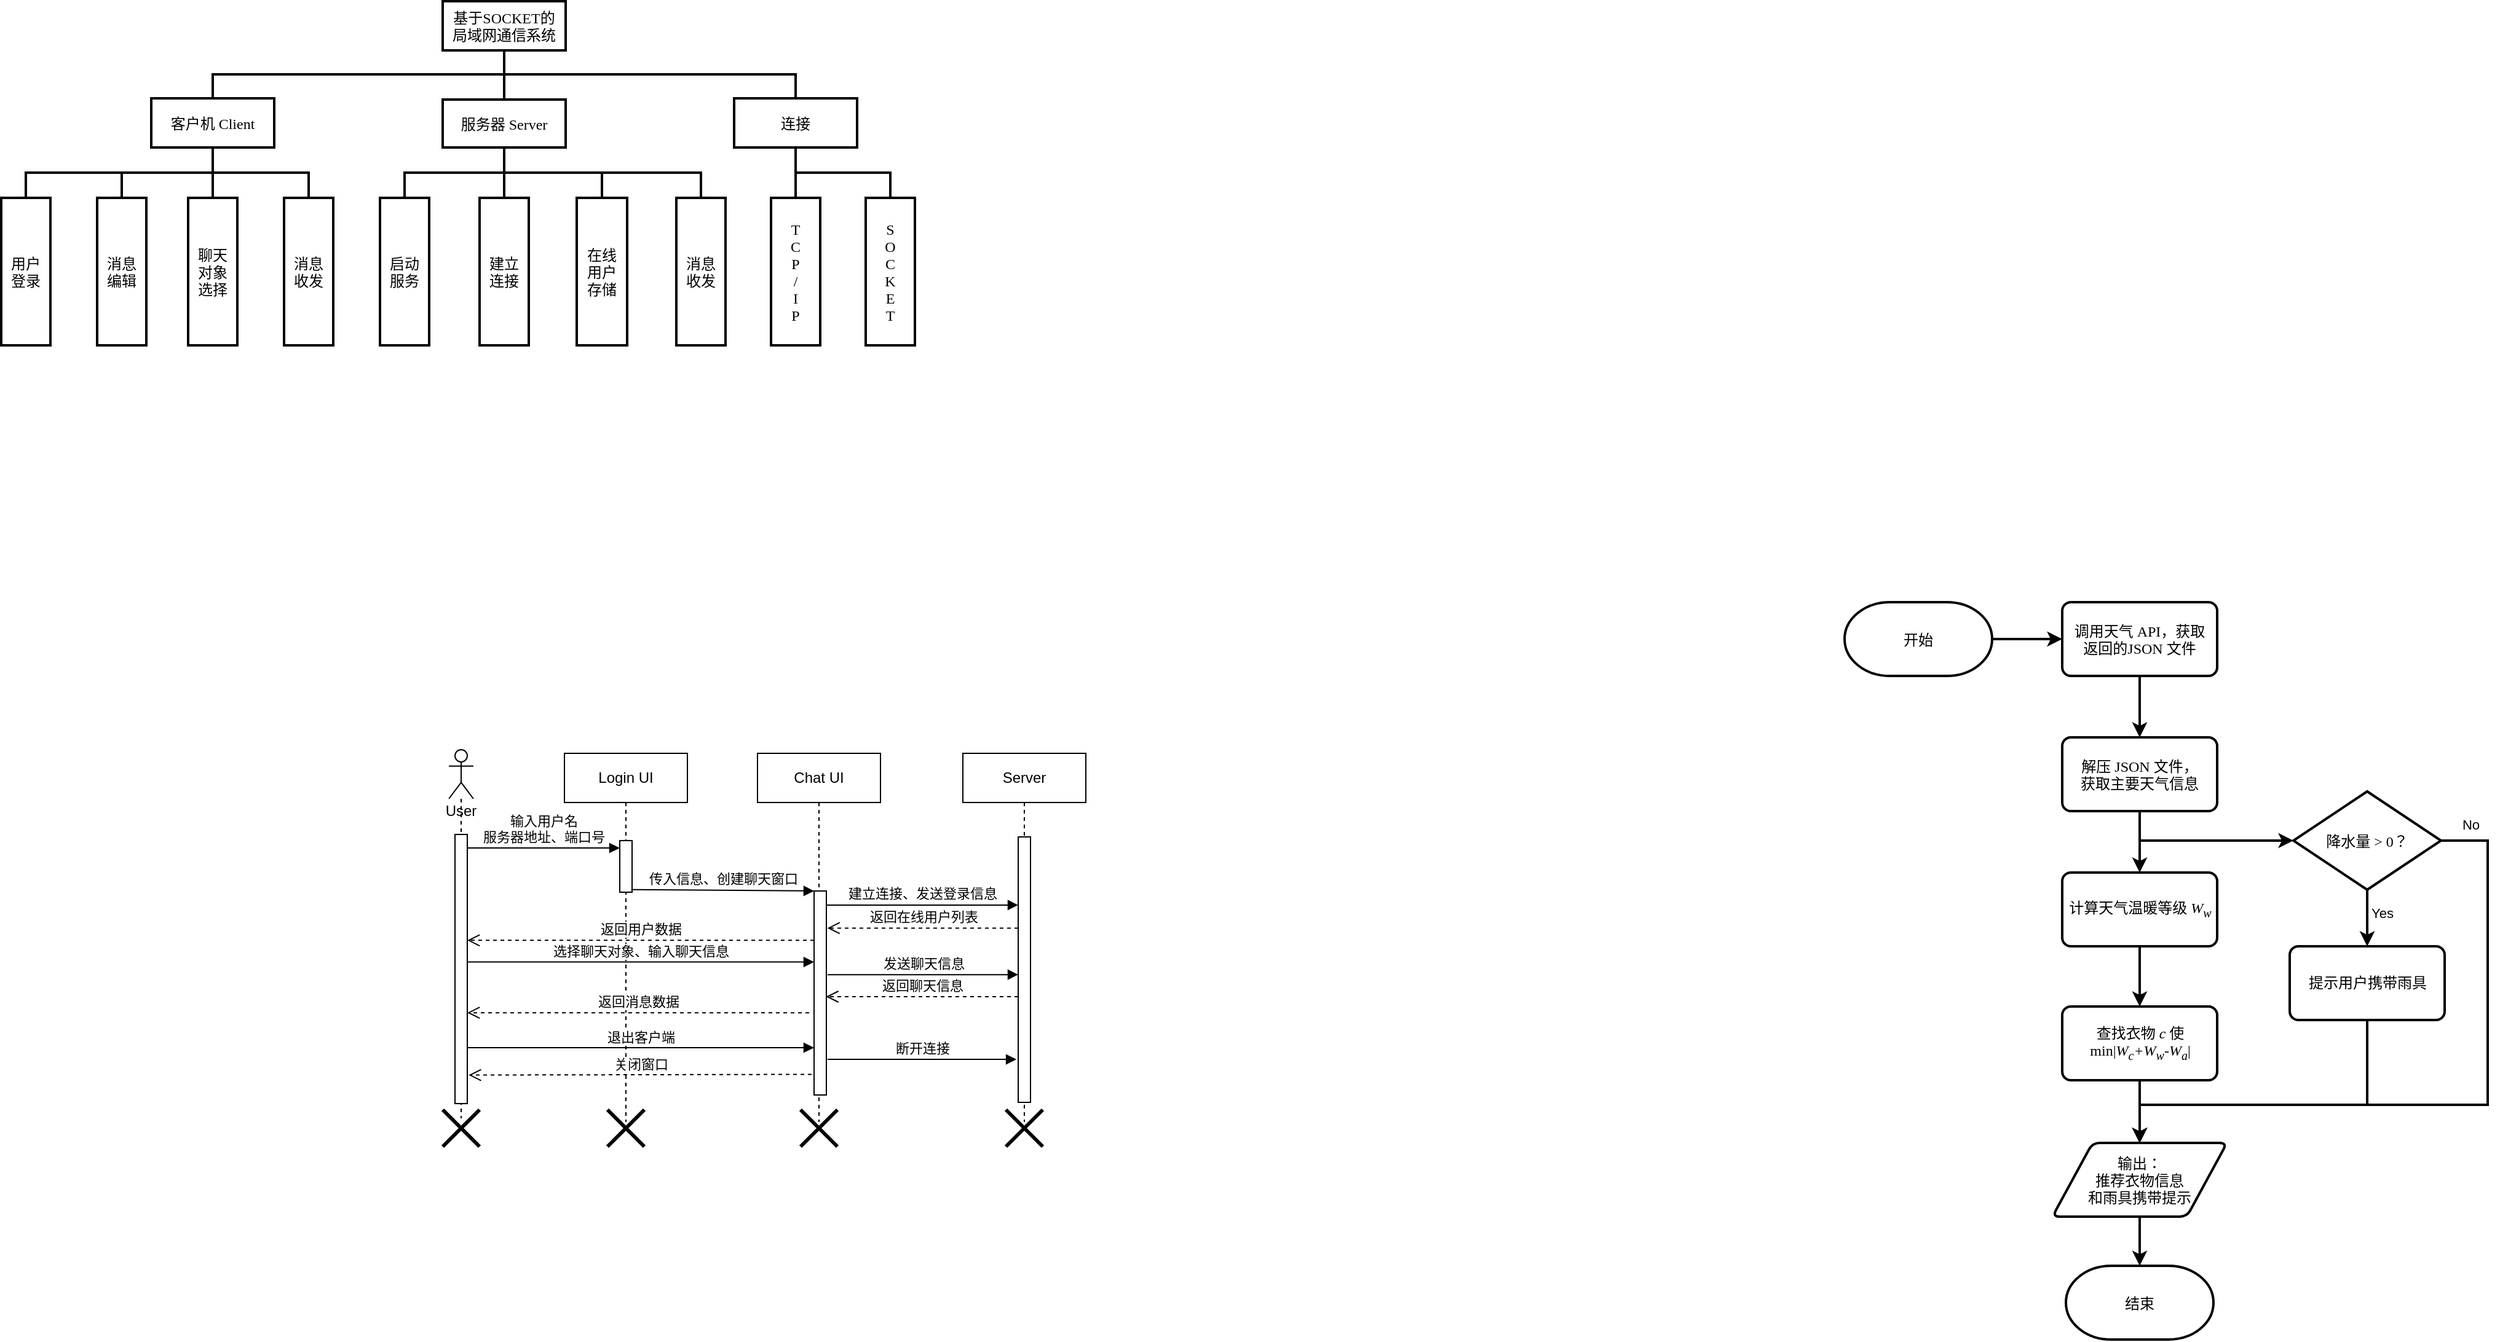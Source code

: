 <mxfile version="13.10.0" type="embed">
    <diagram id="6hGFLwfOUW9BJ-s0fimq" name="Page-1">
        <mxGraphModel dx="2864" dy="552" grid="0" gridSize="10" guides="1" tooltips="1" connect="1" arrows="1" fold="1" page="0" pageScale="1" pageWidth="827" pageHeight="1169" background="none" math="1" shadow="0">
            <root>
                <mxCell id="0"/>
                <mxCell id="1" parent="0"/>
                <mxCell id="406" value="" style="edgeStyle=orthogonalEdgeStyle;rounded=0;orthogonalLoop=1;jettySize=auto;exitX=0.5;exitY=1;exitDx=0;exitDy=0;strokeWidth=2;fontFamily=Times New Roman;html=1;entryX=0.5;entryY=0;entryDx=0;entryDy=0;" parent="1" source="413" target="418" edge="1">
                    <mxGeometry relative="1" as="geometry">
                        <mxPoint x="-125" y="824" as="sourcePoint"/>
                        <mxPoint x="-125" y="854" as="targetPoint"/>
                    </mxGeometry>
                </mxCell>
                <mxCell id="407" value="" style="edgeStyle=orthogonalEdgeStyle;rounded=0;orthogonalLoop=1;jettySize=auto;entryX=0.5;entryY=0;entryDx=0;entryDy=0;strokeWidth=2;fontFamily=Times New Roman;html=1;exitX=0.5;exitY=1;exitDx=0;exitDy=0;" parent="1" source="418" target="414" edge="1">
                    <mxGeometry relative="1" as="geometry">
                        <mxPoint x="-125" y="984" as="targetPoint"/>
                        <mxPoint x="-125" y="934" as="sourcePoint"/>
                    </mxGeometry>
                </mxCell>
                <mxCell id="408" value="" style="edgeStyle=orthogonalEdgeStyle;rounded=0;orthogonalLoop=1;jettySize=auto;entryX=0.5;entryY=0;entryDx=0;entryDy=0;entryPerimeter=0;exitX=0.5;exitY=1;exitDx=0;exitDy=0;strokeWidth=2;fontFamily=Times New Roman;html=1;" parent="1" source="414" target="409" edge="1">
                    <mxGeometry relative="1" as="geometry">
                        <mxPoint x="-125" y="1094" as="targetPoint"/>
                        <mxPoint x="-125" y="1044" as="sourcePoint"/>
                    </mxGeometry>
                </mxCell>
                <mxCell id="409" value="结束" style="strokeWidth=2;shape=mxgraph.flowchart.terminator;fontFamily=Times New Roman;" parent="1" vertex="1">
                    <mxGeometry x="-185" y="1074" width="120" height="60" as="geometry"/>
                </mxCell>
                <mxCell id="410" value="" style="edgeStyle=orthogonalEdgeStyle;rounded=0;orthogonalLoop=1;jettySize=auto;fontFamily=Times New Roman;entryX=0.5;entryY=0;entryDx=0;entryDy=0;strokeWidth=2;html=1;exitX=0.5;exitY=1;exitDx=0;exitDy=0;" parent="1" source="417" target="415" edge="1">
                    <mxGeometry relative="1" as="geometry">
                        <mxPoint x="-125" y="634" as="targetPoint"/>
                        <mxPoint x="-125" y="594" as="sourcePoint"/>
                    </mxGeometry>
                </mxCell>
                <mxCell id="411" value="" style="edgeStyle=orthogonalEdgeStyle;rounded=0;orthogonalLoop=1;jettySize=auto;fontFamily=Times New Roman;strokeWidth=2;html=1;entryX=0;entryY=0.5;entryDx=0;entryDy=0;" parent="1" source="412" target="417" edge="1">
                    <mxGeometry relative="1" as="geometry">
                        <mxPoint x="-178.9" y="564" as="targetPoint"/>
                    </mxGeometry>
                </mxCell>
                <mxCell id="412" value="开始" style="strokeWidth=2;shape=mxgraph.flowchart.terminator;fontFamily=Times New Roman;" parent="1" vertex="1">
                    <mxGeometry x="-365" y="534" width="120" height="60" as="geometry"/>
                </mxCell>
                <mxCell id="413" value="计算天气温暖等级 &lt;i&gt;W&lt;font style=&quot;font-size: 12px&quot;&gt;&lt;sub&gt;w&lt;/sub&gt;&lt;/font&gt;&lt;/i&gt;" style="rounded=1;absoluteArcSize=1;arcSize=14;strokeWidth=2;fontFamily=Times New Roman;html=1;" parent="1" vertex="1">
                    <mxGeometry x="-188" y="754" width="126" height="60" as="geometry"/>
                </mxCell>
                <mxCell id="414" value="输出：&#10;推荐衣物信息&#10;和雨具携带提示" style="shape=parallelogram;strokeWidth=2;perimeter=parallelogramPerimeter;rounded=1;arcSize=12;size=0.23;fontFamily=Times New Roman;" parent="1" vertex="1">
                    <mxGeometry x="-196" y="974" width="142" height="60" as="geometry"/>
                </mxCell>
                <mxCell id="415" value="解压 JSON 文件，&#10;获取主要天气信息" style="rounded=1;absoluteArcSize=1;arcSize=14;strokeWidth=2;fontFamily=Times New Roman;" parent="1" vertex="1">
                    <mxGeometry x="-188" y="644" width="126" height="60" as="geometry"/>
                </mxCell>
                <mxCell id="416" value="" style="edgeStyle=orthogonalEdgeStyle;rounded=0;orthogonalLoop=1;jettySize=auto;fontFamily=Times New Roman;entryX=0.5;entryY=0;entryDx=0;entryDy=0;strokeWidth=2;html=1;exitX=0.5;exitY=1;exitDx=0;exitDy=0;" parent="1" source="415" target="413" edge="1">
                    <mxGeometry relative="1" as="geometry">
                        <mxPoint x="-15" y="652" as="targetPoint"/>
                        <mxPoint x="-115" y="604" as="sourcePoint"/>
                    </mxGeometry>
                </mxCell>
                <mxCell id="417" value="调用天气 API，获取&#10;返回的JSON 文件" style="rounded=1;absoluteArcSize=1;arcSize=14;strokeWidth=2;fontFamily=Times New Roman;" parent="1" vertex="1">
                    <mxGeometry x="-188" y="534" width="126" height="60" as="geometry"/>
                </mxCell>
                <mxCell id="418" value="查找衣物 &lt;i&gt;c&lt;/i&gt; 使&lt;br&gt;min|&lt;i&gt;W&lt;sub&gt;c&lt;/sub&gt;+W&lt;sub&gt;w&lt;/sub&gt;-W&lt;sub&gt;a&lt;/sub&gt;&lt;/i&gt;|" style="rounded=1;absoluteArcSize=1;arcSize=14;strokeWidth=2;fontFamily=Times New Roman;html=1;" parent="1" vertex="1">
                    <mxGeometry x="-188" y="863" width="126" height="60" as="geometry"/>
                </mxCell>
                <mxCell id="419" value="降水量 &gt; 0？" style="strokeWidth=2;shape=mxgraph.flowchart.decision;fontFamily=Times New Roman;" parent="1" vertex="1">
                    <mxGeometry y="688" width="120" height="80" as="geometry"/>
                </mxCell>
                <mxCell id="420" value="" style="edgeStyle=orthogonalEdgeStyle;rounded=0;orthogonalLoop=1;jettySize=auto;fontFamily=Times New Roman;entryX=0;entryY=0.5;entryDx=0;entryDy=0;strokeWidth=2;html=1;exitX=0.5;exitY=1;exitDx=0;exitDy=0;entryPerimeter=0;" parent="1" source="415" target="419" edge="1">
                    <mxGeometry relative="1" as="geometry">
                        <mxPoint x="-115" y="764" as="targetPoint"/>
                        <mxPoint x="-115" y="714" as="sourcePoint"/>
                    </mxGeometry>
                </mxCell>
                <mxCell id="421" value="提示用户携带雨具" style="rounded=1;absoluteArcSize=1;arcSize=14;strokeWidth=2;fontFamily=Times New Roman;html=1;" parent="1" vertex="1">
                    <mxGeometry x="-3" y="814" width="126" height="60" as="geometry"/>
                </mxCell>
                <mxCell id="423" value="" style="edgeStyle=orthogonalEdgeStyle;rounded=0;orthogonalLoop=1;jettySize=auto;fontFamily=Times New Roman;entryX=0.5;entryY=0;entryDx=0;entryDy=0;strokeWidth=2;html=1;exitX=0.5;exitY=1;exitDx=0;exitDy=0;exitPerimeter=0;" parent="1" source="419" target="421" edge="1">
                    <mxGeometry relative="1" as="geometry">
                        <mxPoint x="10" y="738" as="targetPoint"/>
                        <mxPoint x="-121" y="714" as="sourcePoint"/>
                    </mxGeometry>
                </mxCell>
                <mxCell id="424" value="Yes" style="edgeLabel;html=1;align=center;verticalAlign=middle;resizable=0;points=[];" parent="423" vertex="1" connectable="0">
                    <mxGeometry x="-0.167" y="-2" relative="1" as="geometry">
                        <mxPoint x="14" as="offset"/>
                    </mxGeometry>
                </mxCell>
                <mxCell id="425" value="" style="edgeStyle=orthogonalEdgeStyle;rounded=0;orthogonalLoop=1;jettySize=auto;fontFamily=Times New Roman;strokeWidth=2;html=1;exitX=1;exitY=0.5;exitDx=0;exitDy=0;exitPerimeter=0;entryX=0.5;entryY=0;entryDx=0;entryDy=0;" parent="1" source="419" target="414" edge="1">
                    <mxGeometry relative="1" as="geometry">
                        <mxPoint x="-14" y="940" as="targetPoint"/>
                        <mxPoint x="-115" y="714" as="sourcePoint"/>
                        <Array as="points">
                            <mxPoint x="158" y="728"/>
                            <mxPoint x="158" y="943"/>
                            <mxPoint x="-125" y="943"/>
                        </Array>
                    </mxGeometry>
                </mxCell>
                <mxCell id="426" value="No" style="edgeLabel;html=1;align=center;verticalAlign=middle;resizable=0;points=[];" parent="425" vertex="1" connectable="0">
                    <mxGeometry x="0.117" y="-3" relative="1" as="geometry">
                        <mxPoint x="49" y="-225.06" as="offset"/>
                    </mxGeometry>
                </mxCell>
                <mxCell id="427" value="" style="edgeStyle=orthogonalEdgeStyle;rounded=0;orthogonalLoop=1;jettySize=auto;fontFamily=Times New Roman;entryX=0.5;entryY=0;entryDx=0;entryDy=0;strokeWidth=2;html=1;exitX=0.5;exitY=1;exitDx=0;exitDy=0;" parent="1" source="421" target="414" edge="1">
                    <mxGeometry relative="1" as="geometry">
                        <mxPoint x="16" y="738" as="targetPoint"/>
                        <mxPoint x="-115" y="714" as="sourcePoint"/>
                        <Array as="points">
                            <mxPoint x="60" y="943"/>
                            <mxPoint x="-125" y="943"/>
                        </Array>
                    </mxGeometry>
                </mxCell>
                <mxCell id="428" value="Login UI" style="shape=umlLifeline;perimeter=lifelinePerimeter;whiteSpace=wrap;html=1;container=1;collapsible=0;recursiveResize=0;outlineConnect=0;" vertex="1" parent="1">
                    <mxGeometry x="-1406" y="657" width="100" height="300" as="geometry"/>
                </mxCell>
                <mxCell id="435" value="" style="html=1;points=[];perimeter=orthogonalPerimeter;" vertex="1" parent="428">
                    <mxGeometry x="45" y="71" width="10" height="42" as="geometry"/>
                </mxCell>
                <mxCell id="429" value="Chat UI" style="shape=umlLifeline;perimeter=lifelinePerimeter;whiteSpace=wrap;html=1;container=1;collapsible=0;recursiveResize=0;outlineConnect=0;" vertex="1" parent="1">
                    <mxGeometry x="-1249" y="657" width="100" height="300" as="geometry"/>
                </mxCell>
                <mxCell id="439" value="" style="html=1;points=[];perimeter=orthogonalPerimeter;" vertex="1" parent="429">
                    <mxGeometry x="46" y="112" width="10" height="166" as="geometry"/>
                </mxCell>
                <mxCell id="430" value="Server" style="shape=umlLifeline;perimeter=lifelinePerimeter;whiteSpace=wrap;html=1;container=1;collapsible=0;recursiveResize=0;outlineConnect=0;" vertex="1" parent="1">
                    <mxGeometry x="-1082" y="657" width="100" height="300" as="geometry"/>
                </mxCell>
                <mxCell id="443" value="" style="html=1;points=[];perimeter=orthogonalPerimeter;" vertex="1" parent="430">
                    <mxGeometry x="45" y="68" width="10" height="216" as="geometry"/>
                </mxCell>
                <mxCell id="432" value="User" style="shape=umlLifeline;participant=umlActor;perimeter=lifelinePerimeter;whiteSpace=wrap;html=1;container=1;collapsible=0;recursiveResize=0;verticalAlign=top;spacingTop=36;outlineConnect=0;" vertex="1" parent="1">
                    <mxGeometry x="-1500" y="654" width="20" height="300" as="geometry"/>
                </mxCell>
                <mxCell id="438" value="" style="html=1;points=[];perimeter=orthogonalPerimeter;" vertex="1" parent="432">
                    <mxGeometry x="5" y="69" width="10" height="219" as="geometry"/>
                </mxCell>
                <mxCell id="436" value="输入用户名&lt;br&gt;服务器地址、端口号" style="html=1;verticalAlign=bottom;endArrow=block;" edge="1" target="435" parent="1">
                    <mxGeometry relative="1" as="geometry">
                        <mxPoint x="-1485" y="734" as="sourcePoint"/>
                        <mxPoint x="-1382" y="734" as="targetPoint"/>
                    </mxGeometry>
                </mxCell>
                <mxCell id="441" value="传入信息、创建聊天窗口" style="html=1;verticalAlign=bottom;endArrow=block;exitX=0.933;exitY=0.948;exitDx=0;exitDy=0;exitPerimeter=0;" edge="1" parent="1" source="435" target="439">
                    <mxGeometry relative="1" as="geometry">
                        <mxPoint x="-1328" y="774" as="sourcePoint"/>
                        <mxPoint x="-1204" y="774" as="targetPoint"/>
                    </mxGeometry>
                </mxCell>
                <mxCell id="444" value="建立连接、发送登录信息" style="html=1;verticalAlign=bottom;endArrow=block;exitX=1.022;exitY=0.069;exitDx=0;exitDy=0;exitPerimeter=0;" edge="1" parent="1" source="439" target="443">
                    <mxGeometry relative="1" as="geometry">
                        <mxPoint x="-1183" y="780" as="sourcePoint"/>
                        <mxPoint x="-1033" y="780" as="targetPoint"/>
                    </mxGeometry>
                </mxCell>
                <mxCell id="445" value="返回在线用户列表" style="html=1;verticalAlign=bottom;endArrow=open;dashed=1;endSize=8;entryX=1.078;entryY=0.182;entryDx=0;entryDy=0;entryPerimeter=0;" edge="1" parent="1" source="443" target="439">
                    <mxGeometry relative="1" as="geometry">
                        <mxPoint x="-1182" y="799" as="targetPoint"/>
                        <mxPoint x="-1034" y="799" as="sourcePoint"/>
                    </mxGeometry>
                </mxCell>
                <mxCell id="451" value="返回消息数据" style="html=1;verticalAlign=bottom;endArrow=open;dashed=1;endSize=8;exitX=-0.4;exitY=0.597;exitDx=0;exitDy=0;exitPerimeter=0;" edge="1" parent="1" source="439" target="438">
                    <mxGeometry relative="1" as="geometry">
                        <mxPoint x="-1399" y="878" as="targetPoint"/>
                        <mxPoint x="-1236" y="878" as="sourcePoint"/>
                    </mxGeometry>
                </mxCell>
                <mxCell id="453" value="发送聊天信息" style="html=1;verticalAlign=bottom;endArrow=block;exitX=1.1;exitY=0.392;exitDx=0;exitDy=0;exitPerimeter=0;" edge="1" parent="1">
                    <mxGeometry relative="1" as="geometry">
                        <mxPoint x="-1192" y="837.072" as="sourcePoint"/>
                        <mxPoint x="-1037" y="837.072" as="targetPoint"/>
                    </mxGeometry>
                </mxCell>
                <mxCell id="454" value="返回聊天信息" style="html=1;verticalAlign=bottom;endArrow=open;dashed=1;endSize=8;entryX=0.967;entryY=0.5;entryDx=0;entryDy=0;entryPerimeter=0;" edge="1" parent="1">
                    <mxGeometry relative="1" as="geometry">
                        <mxPoint x="-1193.33" y="855" as="targetPoint"/>
                        <mxPoint x="-1037" y="855" as="sourcePoint"/>
                    </mxGeometry>
                </mxCell>
                <mxCell id="455" value="断开连接" style="html=1;verticalAlign=bottom;endArrow=block;exitX=1.1;exitY=0.825;exitDx=0;exitDy=0;exitPerimeter=0;entryX=-0.144;entryY=0.838;entryDx=0;entryDy=0;entryPerimeter=0;" edge="1" parent="1" source="439" target="443">
                    <mxGeometry relative="1" as="geometry">
                        <mxPoint x="-1173.89" y="914.188" as="sourcePoint"/>
                        <mxPoint x="-1013" y="914.188" as="targetPoint"/>
                    </mxGeometry>
                </mxCell>
                <mxCell id="457" value="返回用户数据" style="html=1;verticalAlign=bottom;endArrow=open;dashed=1;endSize=8;" edge="1" parent="1" source="439">
                    <mxGeometry relative="1" as="geometry">
                        <mxPoint x="-1485" y="809.156" as="targetPoint"/>
                        <mxPoint x="-1204" y="809" as="sourcePoint"/>
                    </mxGeometry>
                </mxCell>
                <mxCell id="458" value="选择聊天对象、输入聊天信息" style="html=1;verticalAlign=bottom;endArrow=block;" edge="1" parent="1" target="439">
                    <mxGeometry relative="1" as="geometry">
                        <mxPoint x="-1485" y="826.776" as="sourcePoint"/>
                        <mxPoint x="-1202" y="827" as="targetPoint"/>
                    </mxGeometry>
                </mxCell>
                <mxCell id="459" value="退出客户端" style="html=1;verticalAlign=bottom;endArrow=block;" edge="1" parent="1" target="439">
                    <mxGeometry relative="1" as="geometry">
                        <mxPoint x="-1485" y="896.5" as="sourcePoint"/>
                        <mxPoint x="-1219" y="897" as="targetPoint"/>
                    </mxGeometry>
                </mxCell>
                <mxCell id="460" value="关闭窗口" style="html=1;verticalAlign=bottom;endArrow=open;dashed=1;endSize=8;exitX=-0.2;exitY=0.899;exitDx=0;exitDy=0;exitPerimeter=0;entryX=1.111;entryY=0.894;entryDx=0;entryDy=0;entryPerimeter=0;" edge="1" parent="1" source="439" target="438">
                    <mxGeometry relative="1" as="geometry">
                        <mxPoint x="-1475" y="878.102" as="targetPoint"/>
                        <mxPoint x="-1197" y="878.102" as="sourcePoint"/>
                    </mxGeometry>
                </mxCell>
                <mxCell id="461" value="" style="shape=umlDestroy;whiteSpace=wrap;html=1;strokeWidth=3;" vertex="1" parent="1">
                    <mxGeometry x="-1505" y="947" width="30" height="30" as="geometry"/>
                </mxCell>
                <mxCell id="462" value="" style="shape=umlDestroy;whiteSpace=wrap;html=1;strokeWidth=3;" vertex="1" parent="1">
                    <mxGeometry x="-1371" y="947" width="30" height="30" as="geometry"/>
                </mxCell>
                <mxCell id="463" value="" style="shape=umlDestroy;whiteSpace=wrap;html=1;strokeWidth=3;" vertex="1" parent="1">
                    <mxGeometry x="-1214" y="947" width="30" height="30" as="geometry"/>
                </mxCell>
                <mxCell id="464" value="" style="shape=umlDestroy;whiteSpace=wrap;html=1;strokeWidth=3;" vertex="1" parent="1">
                    <mxGeometry x="-1047" y="947" width="30" height="30" as="geometry"/>
                </mxCell>
                <mxCell id="466" value="基于SOCKET的&#10;局域网通信系统" style="rounded=0;strokeWidth=2;fontFamily=Times New Roman;" vertex="1" parent="1">
                    <mxGeometry x="-1505" y="45" width="100" height="40" as="geometry"/>
                </mxCell>
                <mxCell id="467" value="启动&#10;服务" style="rounded=0;strokeWidth=2;fontFamily=Times New Roman;verticalAlign=middle;horizontal=1;direction=south;" vertex="1" parent="1">
                    <mxGeometry x="-1556" y="205" width="40" height="120" as="geometry"/>
                </mxCell>
                <mxCell id="468" value="建立&#10;连接" style="rounded=0;strokeWidth=2;fontFamily=Times New Roman;direction=south;" vertex="1" parent="1">
                    <mxGeometry x="-1475" y="205" width="40" height="120" as="geometry"/>
                </mxCell>
                <mxCell id="469" value="在线&#10;用户&#10;存储" style="rounded=0;strokeWidth=2;fontFamily=Times New Roman;direction=south;" vertex="1" parent="1">
                    <mxGeometry x="-1396" y="205" width="41" height="120" as="geometry"/>
                </mxCell>
                <mxCell id="470" value="服务器 Server" style="rounded=0;strokeWidth=2;fontFamily=Times New Roman;" vertex="1" parent="1">
                    <mxGeometry x="-1505" y="125" width="100" height="39" as="geometry"/>
                </mxCell>
                <mxCell id="471" value="" style="endArrow=none;fontFamily=Times New Roman;entryX=0.5;entryY=1;entryDx=0;entryDy=0;exitX=0;exitY=0.5;exitDx=0;exitDy=0;edgeStyle=orthogonalEdgeStyle;rounded=0;strokeWidth=2;html=1;" edge="1" parent="1" source="469" target="470">
                    <mxGeometry width="50" height="50" relative="1" as="geometry">
                        <mxPoint x="-1325" y="300" as="sourcePoint"/>
                        <mxPoint x="-1275" y="250" as="targetPoint"/>
                    </mxGeometry>
                </mxCell>
                <mxCell id="472" value="" style="endArrow=none;fontFamily=Times New Roman;exitX=0;exitY=0.5;exitDx=0;exitDy=0;edgeStyle=orthogonalEdgeStyle;rounded=0;entryX=0.5;entryY=1;entryDx=0;entryDy=0;strokeWidth=2;html=1;" edge="1" parent="1" source="468" target="470">
                    <mxGeometry width="50" height="50" relative="1" as="geometry">
                        <mxPoint x="-1365" y="228" as="sourcePoint"/>
                        <mxPoint x="-1455" y="170" as="targetPoint"/>
                    </mxGeometry>
                </mxCell>
                <mxCell id="473" value="" style="endArrow=none;fontFamily=Times New Roman;entryX=0.5;entryY=1;entryDx=0;entryDy=0;exitX=0;exitY=0.5;exitDx=0;exitDy=0;edgeStyle=orthogonalEdgeStyle;rounded=0;strokeWidth=2;html=1;" edge="1" parent="1" source="467" target="470">
                    <mxGeometry width="50" height="50" relative="1" as="geometry">
                        <mxPoint x="-1355" y="238" as="sourcePoint"/>
                        <mxPoint x="-1436" y="184" as="targetPoint"/>
                    </mxGeometry>
                </mxCell>
                <mxCell id="474" value="消息&#10;收发" style="rounded=0;strokeWidth=2;fontFamily=Times New Roman;verticalAlign=middle;horizontal=1;direction=south;" vertex="1" parent="1">
                    <mxGeometry x="-1315" y="205" width="40" height="120" as="geometry"/>
                </mxCell>
                <mxCell id="475" value="T&#10;C&#10;P&#10;/&#10;I&#10;P" style="rounded=0;strokeWidth=2;fontFamily=Times New Roman;direction=south;" vertex="1" parent="1">
                    <mxGeometry x="-1238" y="205" width="40" height="120" as="geometry"/>
                </mxCell>
                <mxCell id="476" value="" style="endArrow=none;fontFamily=Times New Roman;exitX=0;exitY=0.5;exitDx=0;exitDy=0;edgeStyle=orthogonalEdgeStyle;rounded=0;entryX=0.5;entryY=1;entryDx=0;entryDy=0;strokeWidth=2;html=1;" edge="1" parent="1" source="475" target="479">
                    <mxGeometry width="50" height="50" relative="1" as="geometry">
                        <mxPoint x="-1237" y="218" as="sourcePoint"/>
                        <mxPoint x="-1328" y="154" as="targetPoint"/>
                    </mxGeometry>
                </mxCell>
                <mxCell id="477" value="" style="endArrow=none;fontFamily=Times New Roman;entryX=0.5;entryY=1;entryDx=0;entryDy=0;exitX=0;exitY=0.5;exitDx=0;exitDy=0;edgeStyle=orthogonalEdgeStyle;rounded=0;strokeWidth=2;html=1;" edge="1" parent="1" source="474" target="470">
                    <mxGeometry width="50" height="50" relative="1" as="geometry">
                        <mxPoint x="-1155" y="228" as="sourcePoint"/>
                        <mxPoint x="-1256" y="154" as="targetPoint"/>
                    </mxGeometry>
                </mxCell>
                <mxCell id="478" value="S&#10;O&#10;C&#10;K&#10;E&#10;T" style="rounded=0;strokeWidth=2;fontFamily=Times New Roman;direction=south;" vertex="1" parent="1">
                    <mxGeometry x="-1161" y="205" width="40" height="120" as="geometry"/>
                </mxCell>
                <mxCell id="479" value="连接" style="rounded=0;strokeWidth=2;fontFamily=Times New Roman;" vertex="1" parent="1">
                    <mxGeometry x="-1268" y="124" width="100" height="40" as="geometry"/>
                </mxCell>
                <mxCell id="480" value="" style="endArrow=none;fontFamily=Times New Roman;exitX=0;exitY=0.5;exitDx=0;exitDy=0;edgeStyle=orthogonalEdgeStyle;rounded=0;entryX=0.5;entryY=1;entryDx=0;entryDy=0;strokeWidth=2;html=1;" edge="1" parent="1" source="478" target="479">
                    <mxGeometry width="50" height="50" relative="1" as="geometry">
                        <mxPoint x="-977" y="218" as="sourcePoint"/>
                        <mxPoint x="-1067" y="160" as="targetPoint"/>
                    </mxGeometry>
                </mxCell>
                <mxCell id="481" value="客户机 Client" style="rounded=0;strokeWidth=2;fontFamily=Times New Roman;" vertex="1" parent="1">
                    <mxGeometry x="-1742" y="124" width="100" height="40" as="geometry"/>
                </mxCell>
                <mxCell id="482" value="用户&#10;登录" style="rounded=0;strokeWidth=2;fontFamily=Times New Roman;verticalAlign=middle;horizontal=1;direction=south;" vertex="1" parent="1">
                    <mxGeometry x="-1864" y="205" width="40" height="120" as="geometry"/>
                </mxCell>
                <mxCell id="483" value="消息&#10;收发" style="rounded=0;strokeWidth=2;fontFamily=Times New Roman;direction=south;" vertex="1" parent="1">
                    <mxGeometry x="-1634" y="205" width="40" height="120" as="geometry"/>
                </mxCell>
                <mxCell id="484" value="" style="endArrow=none;fontFamily=Times New Roman;exitX=0;exitY=0.5;exitDx=0;exitDy=0;edgeStyle=orthogonalEdgeStyle;rounded=0;entryX=0.5;entryY=1;entryDx=0;entryDy=0;strokeWidth=2;html=1;" edge="1" parent="1" source="483" target="481">
                    <mxGeometry width="50" height="50" relative="1" as="geometry">
                        <mxPoint x="-1533" y="217" as="sourcePoint"/>
                        <mxPoint x="-1624" y="153" as="targetPoint"/>
                    </mxGeometry>
                </mxCell>
                <mxCell id="485" value="" style="endArrow=none;fontFamily=Times New Roman;entryX=0.5;entryY=1;entryDx=0;entryDy=0;exitX=0;exitY=0.5;exitDx=0;exitDy=0;edgeStyle=orthogonalEdgeStyle;rounded=0;strokeWidth=2;html=1;" edge="1" parent="1" source="482" target="481">
                    <mxGeometry width="50" height="50" relative="1" as="geometry">
                        <mxPoint x="-1523" y="227" as="sourcePoint"/>
                        <mxPoint x="-1624" y="153" as="targetPoint"/>
                    </mxGeometry>
                </mxCell>
                <mxCell id="486" value="" style="endArrow=none;fontFamily=Times New Roman;entryX=0.5;entryY=1;entryDx=0;entryDy=0;exitX=0.5;exitY=0;exitDx=0;exitDy=0;edgeStyle=orthogonalEdgeStyle;rounded=0;strokeWidth=2;html=1;" edge="1" parent="1" source="481" target="466">
                    <mxGeometry width="50" height="50" relative="1" as="geometry">
                        <mxPoint x="-1545" y="215" as="sourcePoint"/>
                        <mxPoint x="-1446" y="174" as="targetPoint"/>
                    </mxGeometry>
                </mxCell>
                <mxCell id="487" value="" style="endArrow=none;fontFamily=Times New Roman;entryX=0.5;entryY=1;entryDx=0;entryDy=0;exitX=0.5;exitY=0;exitDx=0;exitDy=0;edgeStyle=orthogonalEdgeStyle;rounded=0;strokeWidth=2;html=1;" edge="1" parent="1" source="470" target="466">
                    <mxGeometry width="50" height="50" relative="1" as="geometry">
                        <mxPoint x="-1535" y="225" as="sourcePoint"/>
                        <mxPoint x="-1436" y="184" as="targetPoint"/>
                    </mxGeometry>
                </mxCell>
                <mxCell id="488" value="" style="endArrow=none;fontFamily=Times New Roman;entryX=0.5;entryY=1;entryDx=0;entryDy=0;exitX=0.5;exitY=0;exitDx=0;exitDy=0;edgeStyle=orthogonalEdgeStyle;rounded=0;strokeWidth=2;html=1;" edge="1" parent="1" source="479" target="466">
                    <mxGeometry width="50" height="50" relative="1" as="geometry">
                        <mxPoint x="-1525" y="235" as="sourcePoint"/>
                        <mxPoint x="-1426" y="194" as="targetPoint"/>
                    </mxGeometry>
                </mxCell>
                <mxCell id="489" value="消息&#10;编辑" style="rounded=0;strokeWidth=2;fontFamily=Times New Roman;verticalAlign=middle;horizontal=1;direction=south;" vertex="1" parent="1">
                    <mxGeometry x="-1786" y="205" width="40" height="120" as="geometry"/>
                </mxCell>
                <mxCell id="490" value="" style="endArrow=none;fontFamily=Times New Roman;entryX=0.5;entryY=1;entryDx=0;entryDy=0;edgeStyle=orthogonalEdgeStyle;rounded=0;strokeWidth=2;html=1;exitX=0;exitY=0.5;exitDx=0;exitDy=0;" edge="1" parent="1" source="489" target="481">
                    <mxGeometry width="50" height="50" relative="1" as="geometry">
                        <mxPoint x="-1789" y="116" as="sourcePoint"/>
                        <mxPoint x="-1645" y="175" as="targetPoint"/>
                    </mxGeometry>
                </mxCell>
                <mxCell id="491" value="聊天&#10;对象&#10;选择" style="rounded=0;strokeWidth=2;fontFamily=Times New Roman;verticalAlign=middle;horizontal=1;direction=south;" vertex="1" parent="1">
                    <mxGeometry x="-1712" y="205" width="40" height="120" as="geometry"/>
                </mxCell>
                <mxCell id="492" value="" style="endArrow=none;fontFamily=Times New Roman;entryX=0.5;entryY=1;entryDx=0;entryDy=0;edgeStyle=orthogonalEdgeStyle;rounded=0;strokeWidth=2;html=1;exitX=0;exitY=0.5;exitDx=0;exitDy=0;" edge="1" parent="1" source="491" target="481">
                    <mxGeometry width="50" height="50" relative="1" as="geometry">
                        <mxPoint x="-1712" y="194" as="sourcePoint"/>
                        <mxPoint x="-1682" y="174" as="targetPoint"/>
                    </mxGeometry>
                </mxCell>
            </root>
        </mxGraphModel>
    </diagram>
</mxfile>